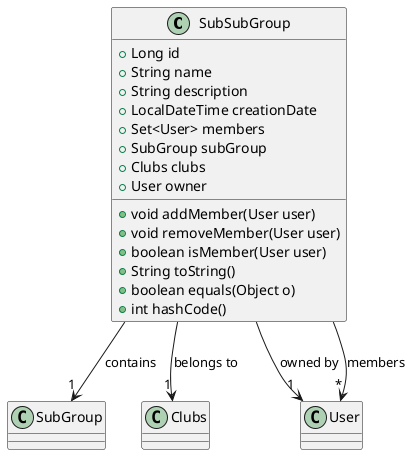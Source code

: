 @startuml
class SubSubGroup {
    + Long id
    + String name
    + String description
    + LocalDateTime creationDate
    + Set<User> members
    + SubGroup subGroup
    + Clubs clubs
    + User owner
    + void addMember(User user)
    + void removeMember(User user)
    + boolean isMember(User user)
    + String toString()
    + boolean equals(Object o)
    + int hashCode()
}

SubSubGroup --> "1" SubGroup : contains
SubSubGroup --> "1" Clubs : belongs to
SubSubGroup --> "1" User : owned by
SubSubGroup --> "*" User : members

@enduml